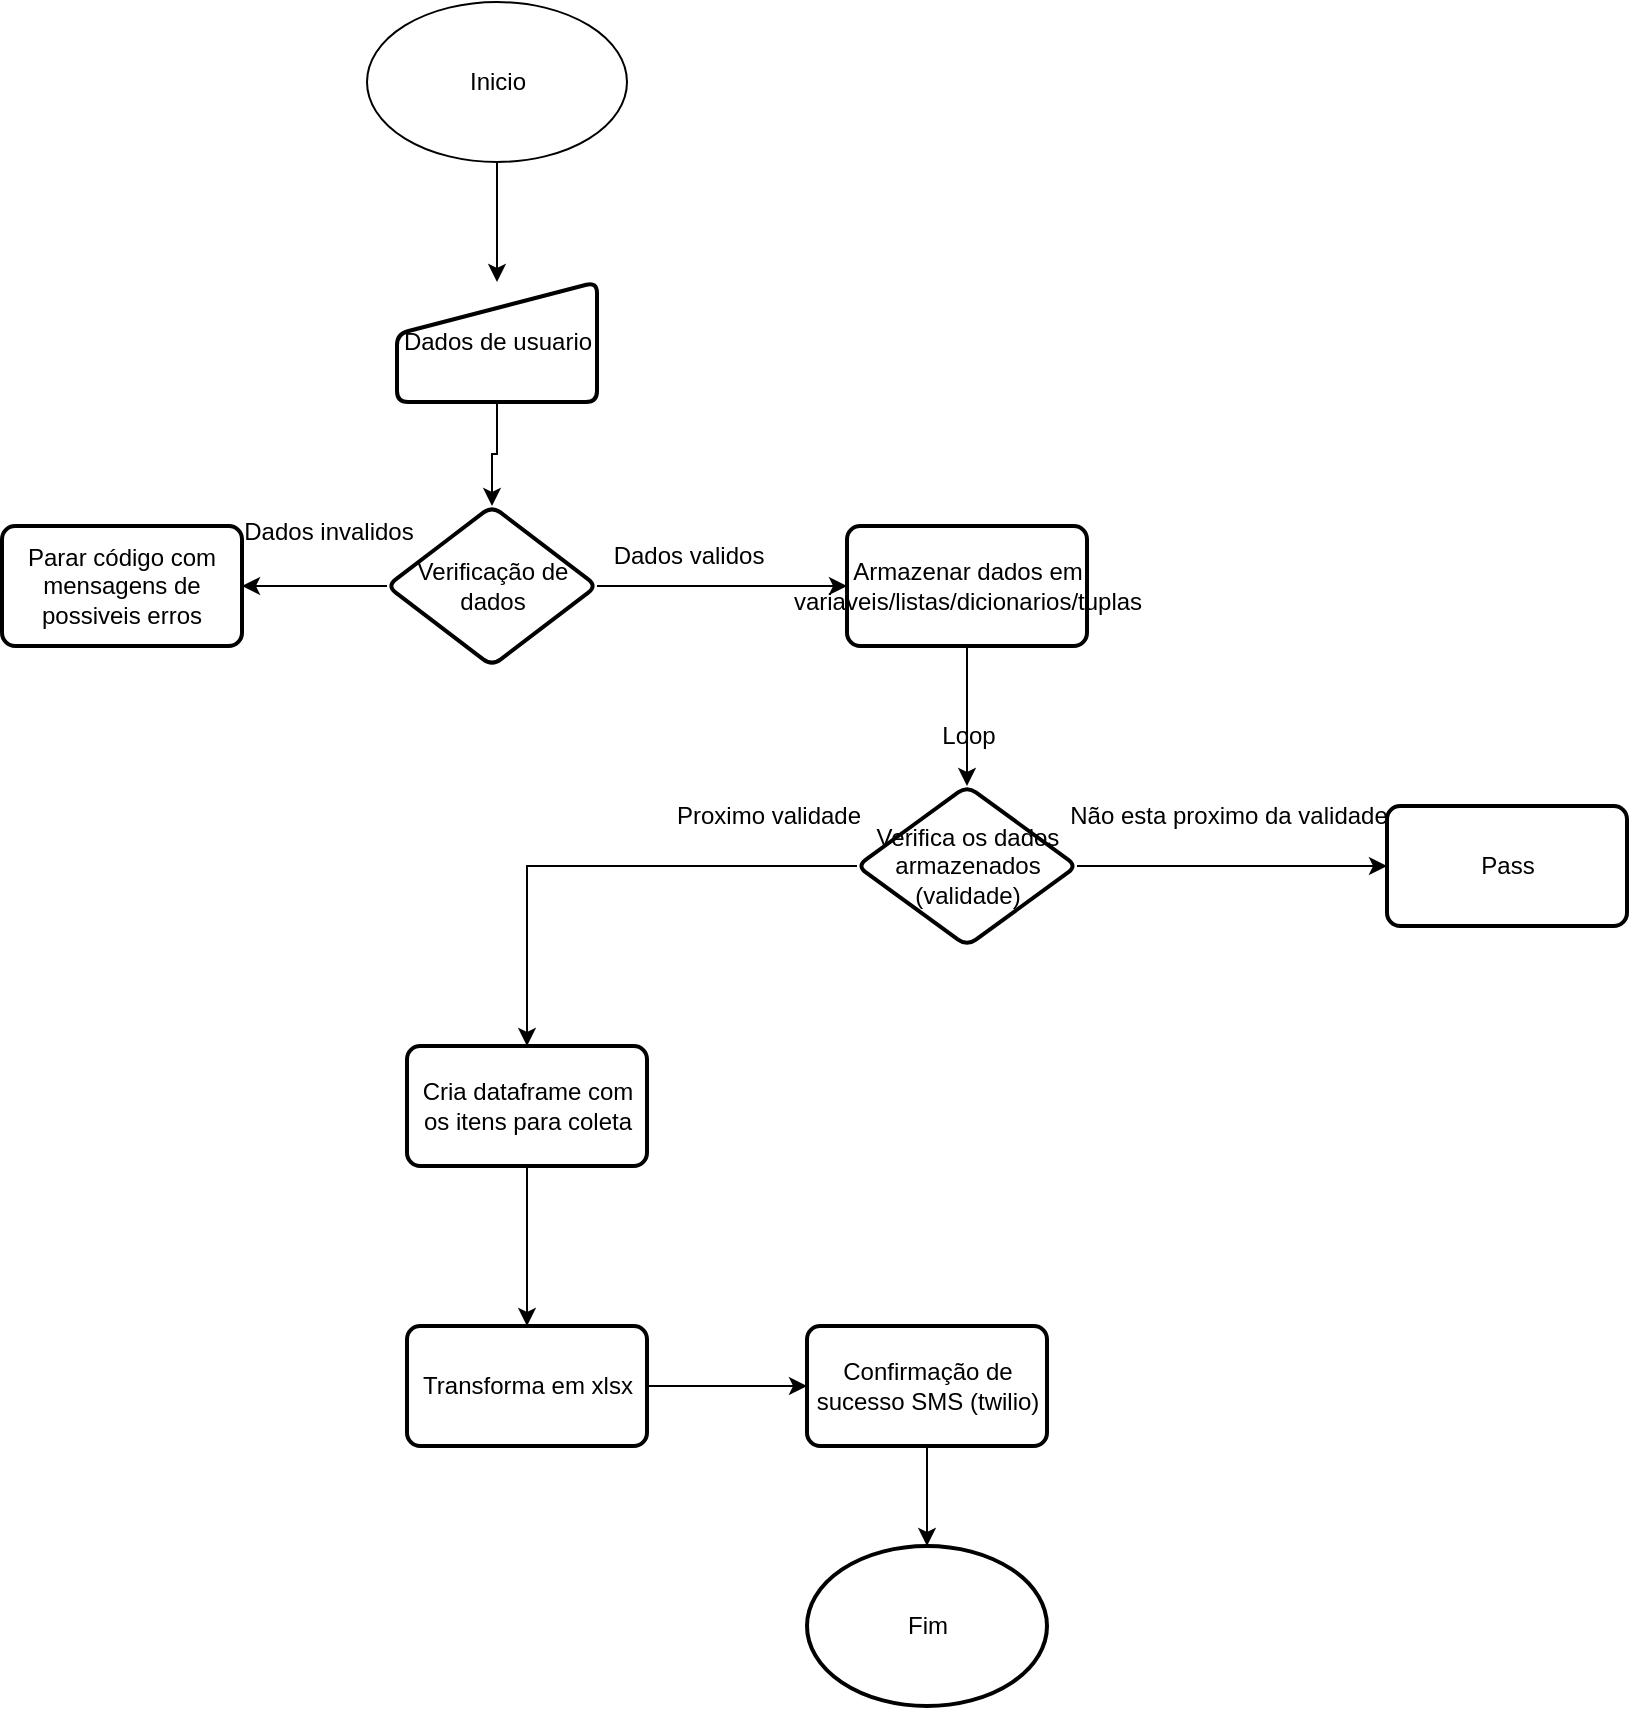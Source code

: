 <mxfile version="21.3.4" type="device">
  <diagram name="Página-1" id="v5zqB0pPiULkuv1NZpRo">
    <mxGraphModel dx="2509" dy="903" grid="1" gridSize="10" guides="1" tooltips="1" connect="1" arrows="1" fold="1" page="1" pageScale="1" pageWidth="827" pageHeight="1169" math="0" shadow="0">
      <root>
        <mxCell id="0" />
        <mxCell id="1" parent="0" />
        <mxCell id="N9V-cMYPq_usK8samTUW-5" style="edgeStyle=orthogonalEdgeStyle;rounded=0;orthogonalLoop=1;jettySize=auto;html=1;" edge="1" parent="1" source="N9V-cMYPq_usK8samTUW-2" target="N9V-cMYPq_usK8samTUW-3">
          <mxGeometry relative="1" as="geometry" />
        </mxCell>
        <mxCell id="N9V-cMYPq_usK8samTUW-2" value="Inicio" style="ellipse;whiteSpace=wrap;html=1;" vertex="1" parent="1">
          <mxGeometry x="132.5" y="10" width="130" height="80" as="geometry" />
        </mxCell>
        <mxCell id="N9V-cMYPq_usK8samTUW-33" style="edgeStyle=orthogonalEdgeStyle;rounded=0;orthogonalLoop=1;jettySize=auto;html=1;" edge="1" parent="1" source="N9V-cMYPq_usK8samTUW-3" target="N9V-cMYPq_usK8samTUW-6">
          <mxGeometry relative="1" as="geometry" />
        </mxCell>
        <mxCell id="N9V-cMYPq_usK8samTUW-3" value="Dados de usuario" style="html=1;strokeWidth=2;shape=manualInput;whiteSpace=wrap;rounded=1;size=26;arcSize=11;" vertex="1" parent="1">
          <mxGeometry x="147.5" y="150" width="100" height="60" as="geometry" />
        </mxCell>
        <mxCell id="N9V-cMYPq_usK8samTUW-9" value="" style="edgeStyle=orthogonalEdgeStyle;rounded=0;orthogonalLoop=1;jettySize=auto;html=1;" edge="1" parent="1" source="N9V-cMYPq_usK8samTUW-6" target="N9V-cMYPq_usK8samTUW-8">
          <mxGeometry relative="1" as="geometry" />
        </mxCell>
        <mxCell id="N9V-cMYPq_usK8samTUW-14" value="" style="edgeStyle=orthogonalEdgeStyle;rounded=0;orthogonalLoop=1;jettySize=auto;html=1;" edge="1" parent="1" source="N9V-cMYPq_usK8samTUW-6" target="N9V-cMYPq_usK8samTUW-13">
          <mxGeometry relative="1" as="geometry" />
        </mxCell>
        <mxCell id="N9V-cMYPq_usK8samTUW-6" value="Verificação de dados" style="rhombus;whiteSpace=wrap;html=1;strokeWidth=2;rounded=1;arcSize=11;" vertex="1" parent="1">
          <mxGeometry x="142.5" y="262" width="105" height="80" as="geometry" />
        </mxCell>
        <mxCell id="N9V-cMYPq_usK8samTUW-8" value="Parar código com mensagens de possiveis erros" style="whiteSpace=wrap;html=1;strokeWidth=2;rounded=1;arcSize=11;" vertex="1" parent="1">
          <mxGeometry x="-50" y="272" width="120" height="60" as="geometry" />
        </mxCell>
        <mxCell id="N9V-cMYPq_usK8samTUW-10" value="Dados invalidos&lt;br&gt;" style="text;html=1;align=center;verticalAlign=middle;resizable=0;points=[];autosize=1;strokeColor=none;fillColor=none;" vertex="1" parent="1">
          <mxGeometry x="57.5" y="260" width="110" height="30" as="geometry" />
        </mxCell>
        <mxCell id="N9V-cMYPq_usK8samTUW-17" value="" style="edgeStyle=orthogonalEdgeStyle;rounded=0;orthogonalLoop=1;jettySize=auto;html=1;" edge="1" parent="1" source="N9V-cMYPq_usK8samTUW-13" target="N9V-cMYPq_usK8samTUW-16">
          <mxGeometry relative="1" as="geometry" />
        </mxCell>
        <mxCell id="N9V-cMYPq_usK8samTUW-13" value="Armazenar dados em variaveis/listas/dicionarios/tuplas" style="whiteSpace=wrap;html=1;strokeWidth=2;rounded=1;arcSize=11;" vertex="1" parent="1">
          <mxGeometry x="372.5" y="272" width="120" height="60" as="geometry" />
        </mxCell>
        <mxCell id="N9V-cMYPq_usK8samTUW-15" value="Dados validos&lt;br&gt;" style="text;html=1;align=center;verticalAlign=middle;resizable=0;points=[];autosize=1;strokeColor=none;fillColor=none;" vertex="1" parent="1">
          <mxGeometry x="242.5" y="272" width="100" height="30" as="geometry" />
        </mxCell>
        <mxCell id="N9V-cMYPq_usK8samTUW-22" value="" style="edgeStyle=orthogonalEdgeStyle;rounded=0;orthogonalLoop=1;jettySize=auto;html=1;" edge="1" parent="1" source="N9V-cMYPq_usK8samTUW-16" target="N9V-cMYPq_usK8samTUW-21">
          <mxGeometry relative="1" as="geometry" />
        </mxCell>
        <mxCell id="N9V-cMYPq_usK8samTUW-24" value="" style="edgeStyle=orthogonalEdgeStyle;rounded=0;orthogonalLoop=1;jettySize=auto;html=1;" edge="1" parent="1" source="N9V-cMYPq_usK8samTUW-16" target="N9V-cMYPq_usK8samTUW-23">
          <mxGeometry relative="1" as="geometry" />
        </mxCell>
        <mxCell id="N9V-cMYPq_usK8samTUW-16" value="Verifica os dados armazenados&lt;br&gt;(validade)" style="rhombus;whiteSpace=wrap;html=1;strokeWidth=2;rounded=1;arcSize=11;" vertex="1" parent="1">
          <mxGeometry x="377.5" y="402" width="110" height="80" as="geometry" />
        </mxCell>
        <mxCell id="N9V-cMYPq_usK8samTUW-20" value="Loop" style="text;html=1;align=center;verticalAlign=middle;resizable=0;points=[];autosize=1;strokeColor=none;fillColor=none;" vertex="1" parent="1">
          <mxGeometry x="407.5" y="362" width="50" height="30" as="geometry" />
        </mxCell>
        <mxCell id="N9V-cMYPq_usK8samTUW-28" value="" style="edgeStyle=orthogonalEdgeStyle;rounded=0;orthogonalLoop=1;jettySize=auto;html=1;" edge="1" parent="1" source="N9V-cMYPq_usK8samTUW-21" target="N9V-cMYPq_usK8samTUW-27">
          <mxGeometry relative="1" as="geometry" />
        </mxCell>
        <mxCell id="N9V-cMYPq_usK8samTUW-21" value="Cria dataframe com os itens para coleta" style="whiteSpace=wrap;html=1;strokeWidth=2;rounded=1;arcSize=11;" vertex="1" parent="1">
          <mxGeometry x="152.5" y="532" width="120" height="60" as="geometry" />
        </mxCell>
        <mxCell id="N9V-cMYPq_usK8samTUW-23" value="Pass" style="whiteSpace=wrap;html=1;strokeWidth=2;rounded=1;arcSize=11;" vertex="1" parent="1">
          <mxGeometry x="642.5" y="412" width="120" height="60" as="geometry" />
        </mxCell>
        <mxCell id="N9V-cMYPq_usK8samTUW-25" value="Não esta proximo da validade" style="text;html=1;align=center;verticalAlign=middle;resizable=0;points=[];autosize=1;strokeColor=none;fillColor=none;" vertex="1" parent="1">
          <mxGeometry x="472.5" y="402" width="180" height="30" as="geometry" />
        </mxCell>
        <mxCell id="N9V-cMYPq_usK8samTUW-26" value="Proximo validade" style="text;html=1;align=center;verticalAlign=middle;resizable=0;points=[];autosize=1;strokeColor=none;fillColor=none;" vertex="1" parent="1">
          <mxGeometry x="272.5" y="402" width="120" height="30" as="geometry" />
        </mxCell>
        <mxCell id="N9V-cMYPq_usK8samTUW-30" value="" style="edgeStyle=orthogonalEdgeStyle;rounded=0;orthogonalLoop=1;jettySize=auto;html=1;" edge="1" parent="1" source="N9V-cMYPq_usK8samTUW-27" target="N9V-cMYPq_usK8samTUW-29">
          <mxGeometry relative="1" as="geometry" />
        </mxCell>
        <mxCell id="N9V-cMYPq_usK8samTUW-27" value="Transforma em xlsx" style="whiteSpace=wrap;html=1;strokeWidth=2;rounded=1;arcSize=11;" vertex="1" parent="1">
          <mxGeometry x="152.5" y="672" width="120" height="60" as="geometry" />
        </mxCell>
        <mxCell id="N9V-cMYPq_usK8samTUW-32" value="" style="edgeStyle=orthogonalEdgeStyle;rounded=0;orthogonalLoop=1;jettySize=auto;html=1;" edge="1" parent="1" source="N9V-cMYPq_usK8samTUW-29" target="N9V-cMYPq_usK8samTUW-31">
          <mxGeometry relative="1" as="geometry" />
        </mxCell>
        <mxCell id="N9V-cMYPq_usK8samTUW-29" value="Confirmação de sucesso SMS (twilio)" style="whiteSpace=wrap;html=1;strokeWidth=2;rounded=1;arcSize=11;" vertex="1" parent="1">
          <mxGeometry x="352.5" y="672" width="120" height="60" as="geometry" />
        </mxCell>
        <mxCell id="N9V-cMYPq_usK8samTUW-31" value="Fim" style="ellipse;whiteSpace=wrap;html=1;strokeWidth=2;rounded=1;arcSize=11;" vertex="1" parent="1">
          <mxGeometry x="352.5" y="782" width="120" height="80" as="geometry" />
        </mxCell>
      </root>
    </mxGraphModel>
  </diagram>
</mxfile>
